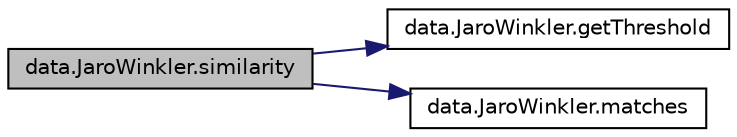 digraph "data.JaroWinkler.similarity"
{
 // LATEX_PDF_SIZE
  edge [fontname="Helvetica",fontsize="10",labelfontname="Helvetica",labelfontsize="10"];
  node [fontname="Helvetica",fontsize="10",shape=record];
  rankdir="LR";
  Node1 [label="data.JaroWinkler.similarity",height=0.2,width=0.4,color="black", fillcolor="grey75", style="filled", fontcolor="black",tooltip="Compute Jaro-Winkler similarity."];
  Node1 -> Node2 [color="midnightblue",fontsize="10",style="solid"];
  Node2 [label="data.JaroWinkler.getThreshold",height=0.2,width=0.4,color="black", fillcolor="white", style="filled",URL="$classdata_1_1_jaro_winkler.html#a5c001eb3a2ede942b4d136765f445031",tooltip="Returns the current value of the threshold used for adding the Winkler bonus."];
  Node1 -> Node3 [color="midnightblue",fontsize="10",style="solid"];
  Node3 [label="data.JaroWinkler.matches",height=0.2,width=0.4,color="black", fillcolor="white", style="filled",URL="$classdata_1_1_jaro_winkler.html#ac0022ee64b0f2179f1341c11c1f30171",tooltip=" "];
}
